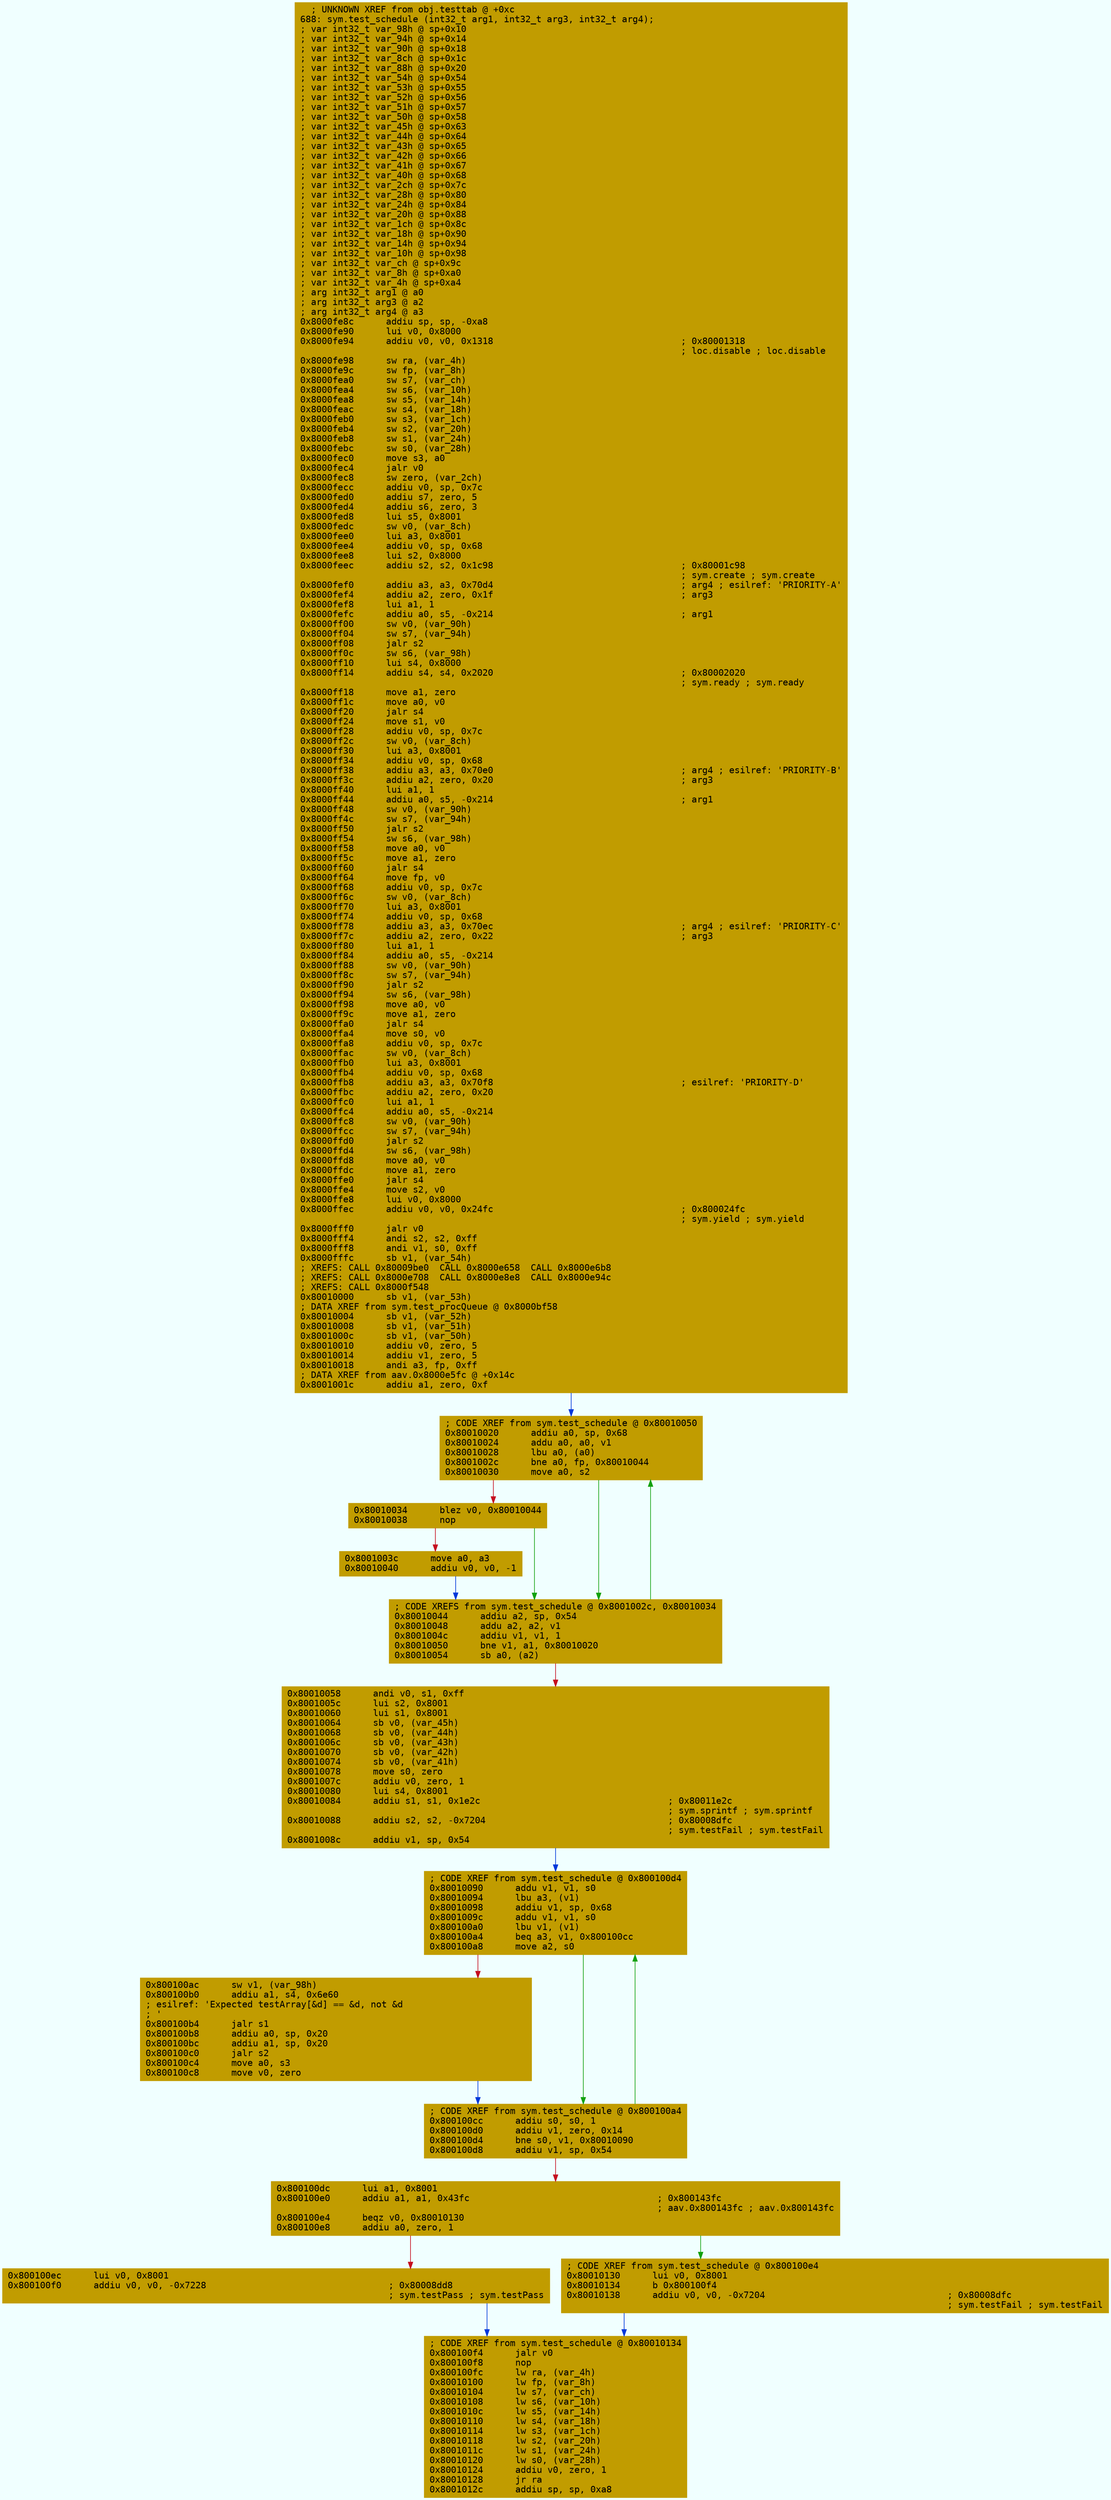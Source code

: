 digraph code {
	graph [bgcolor=azure fontsize=8 fontname="Courier" splines="ortho"];
	node [fillcolor=gray style=filled shape=box];
	edge [arrowhead="normal"];
	"0x8000fe8c" [URL="sym.test_schedule/0x8000fe8c", fillcolor="#c19c00",color="#c19c00", fontname="Courier",label="  ; UNKNOWN XREF from obj.testtab @ +0xc\l688: sym.test_schedule (int32_t arg1, int32_t arg3, int32_t arg4);\l; var int32_t var_98h @ sp+0x10\l; var int32_t var_94h @ sp+0x14\l; var int32_t var_90h @ sp+0x18\l; var int32_t var_8ch @ sp+0x1c\l; var int32_t var_88h @ sp+0x20\l; var int32_t var_54h @ sp+0x54\l; var int32_t var_53h @ sp+0x55\l; var int32_t var_52h @ sp+0x56\l; var int32_t var_51h @ sp+0x57\l; var int32_t var_50h @ sp+0x58\l; var int32_t var_45h @ sp+0x63\l; var int32_t var_44h @ sp+0x64\l; var int32_t var_43h @ sp+0x65\l; var int32_t var_42h @ sp+0x66\l; var int32_t var_41h @ sp+0x67\l; var int32_t var_40h @ sp+0x68\l; var int32_t var_2ch @ sp+0x7c\l; var int32_t var_28h @ sp+0x80\l; var int32_t var_24h @ sp+0x84\l; var int32_t var_20h @ sp+0x88\l; var int32_t var_1ch @ sp+0x8c\l; var int32_t var_18h @ sp+0x90\l; var int32_t var_14h @ sp+0x94\l; var int32_t var_10h @ sp+0x98\l; var int32_t var_ch @ sp+0x9c\l; var int32_t var_8h @ sp+0xa0\l; var int32_t var_4h @ sp+0xa4\l; arg int32_t arg1 @ a0\l; arg int32_t arg3 @ a2\l; arg int32_t arg4 @ a3\l0x8000fe8c      addiu sp, sp, -0xa8\l0x8000fe90      lui v0, 0x8000\l0x8000fe94      addiu v0, v0, 0x1318                                   ; 0x80001318\l                                                                       ; loc.disable ; loc.disable\l0x8000fe98      sw ra, (var_4h)\l0x8000fe9c      sw fp, (var_8h)\l0x8000fea0      sw s7, (var_ch)\l0x8000fea4      sw s6, (var_10h)\l0x8000fea8      sw s5, (var_14h)\l0x8000feac      sw s4, (var_18h)\l0x8000feb0      sw s3, (var_1ch)\l0x8000feb4      sw s2, (var_20h)\l0x8000feb8      sw s1, (var_24h)\l0x8000febc      sw s0, (var_28h)\l0x8000fec0      move s3, a0\l0x8000fec4      jalr v0\l0x8000fec8      sw zero, (var_2ch)\l0x8000fecc      addiu v0, sp, 0x7c\l0x8000fed0      addiu s7, zero, 5\l0x8000fed4      addiu s6, zero, 3\l0x8000fed8      lui s5, 0x8001\l0x8000fedc      sw v0, (var_8ch)\l0x8000fee0      lui a3, 0x8001\l0x8000fee4      addiu v0, sp, 0x68\l0x8000fee8      lui s2, 0x8000\l0x8000feec      addiu s2, s2, 0x1c98                                   ; 0x80001c98\l                                                                       ; sym.create ; sym.create\l0x8000fef0      addiu a3, a3, 0x70d4                                   ; arg4 ; esilref: 'PRIORITY-A'\l0x8000fef4      addiu a2, zero, 0x1f                                   ; arg3\l0x8000fef8      lui a1, 1\l0x8000fefc      addiu a0, s5, -0x214                                   ; arg1\l0x8000ff00      sw v0, (var_90h)\l0x8000ff04      sw s7, (var_94h)\l0x8000ff08      jalr s2\l0x8000ff0c      sw s6, (var_98h)\l0x8000ff10      lui s4, 0x8000\l0x8000ff14      addiu s4, s4, 0x2020                                   ; 0x80002020\l                                                                       ; sym.ready ; sym.ready\l0x8000ff18      move a1, zero\l0x8000ff1c      move a0, v0\l0x8000ff20      jalr s4\l0x8000ff24      move s1, v0\l0x8000ff28      addiu v0, sp, 0x7c\l0x8000ff2c      sw v0, (var_8ch)\l0x8000ff30      lui a3, 0x8001\l0x8000ff34      addiu v0, sp, 0x68\l0x8000ff38      addiu a3, a3, 0x70e0                                   ; arg4 ; esilref: 'PRIORITY-B'\l0x8000ff3c      addiu a2, zero, 0x20                                   ; arg3\l0x8000ff40      lui a1, 1\l0x8000ff44      addiu a0, s5, -0x214                                   ; arg1\l0x8000ff48      sw v0, (var_90h)\l0x8000ff4c      sw s7, (var_94h)\l0x8000ff50      jalr s2\l0x8000ff54      sw s6, (var_98h)\l0x8000ff58      move a0, v0\l0x8000ff5c      move a1, zero\l0x8000ff60      jalr s4\l0x8000ff64      move fp, v0\l0x8000ff68      addiu v0, sp, 0x7c\l0x8000ff6c      sw v0, (var_8ch)\l0x8000ff70      lui a3, 0x8001\l0x8000ff74      addiu v0, sp, 0x68\l0x8000ff78      addiu a3, a3, 0x70ec                                   ; arg4 ; esilref: 'PRIORITY-C'\l0x8000ff7c      addiu a2, zero, 0x22                                   ; arg3\l0x8000ff80      lui a1, 1\l0x8000ff84      addiu a0, s5, -0x214\l0x8000ff88      sw v0, (var_90h)\l0x8000ff8c      sw s7, (var_94h)\l0x8000ff90      jalr s2\l0x8000ff94      sw s6, (var_98h)\l0x8000ff98      move a0, v0\l0x8000ff9c      move a1, zero\l0x8000ffa0      jalr s4\l0x8000ffa4      move s0, v0\l0x8000ffa8      addiu v0, sp, 0x7c\l0x8000ffac      sw v0, (var_8ch)\l0x8000ffb0      lui a3, 0x8001\l0x8000ffb4      addiu v0, sp, 0x68\l0x8000ffb8      addiu a3, a3, 0x70f8                                   ; esilref: 'PRIORITY-D'\l0x8000ffbc      addiu a2, zero, 0x20\l0x8000ffc0      lui a1, 1\l0x8000ffc4      addiu a0, s5, -0x214\l0x8000ffc8      sw v0, (var_90h)\l0x8000ffcc      sw s7, (var_94h)\l0x8000ffd0      jalr s2\l0x8000ffd4      sw s6, (var_98h)\l0x8000ffd8      move a0, v0\l0x8000ffdc      move a1, zero\l0x8000ffe0      jalr s4\l0x8000ffe4      move s2, v0\l0x8000ffe8      lui v0, 0x8000\l0x8000ffec      addiu v0, v0, 0x24fc                                   ; 0x800024fc\l                                                                       ; sym.yield ; sym.yield\l0x8000fff0      jalr v0\l0x8000fff4      andi s2, s2, 0xff\l0x8000fff8      andi v1, s0, 0xff\l0x8000fffc      sb v1, (var_54h)\l; XREFS: CALL 0x80009be0  CALL 0x8000e658  CALL 0x8000e6b8  \l; XREFS: CALL 0x8000e708  CALL 0x8000e8e8  CALL 0x8000e94c  \l; XREFS: CALL 0x8000f548  \l0x80010000      sb v1, (var_53h)\l; DATA XREF from sym.test_procQueue @ 0x8000bf58\l0x80010004      sb v1, (var_52h)\l0x80010008      sb v1, (var_51h)\l0x8001000c      sb v1, (var_50h)\l0x80010010      addiu v0, zero, 5\l0x80010014      addiu v1, zero, 5\l0x80010018      andi a3, fp, 0xff\l; DATA XREF from aav.0x8000e5fc @ +0x14c\l0x8001001c      addiu a1, zero, 0xf\l"]
	"0x80010020" [URL="sym.test_schedule/0x80010020", fillcolor="#c19c00",color="#c19c00", fontname="Courier",label="; CODE XREF from sym.test_schedule @ 0x80010050\l0x80010020      addiu a0, sp, 0x68\l0x80010024      addu a0, a0, v1\l0x80010028      lbu a0, (a0)\l0x8001002c      bne a0, fp, 0x80010044\l0x80010030      move a0, s2\l"]
	"0x80010034" [URL="sym.test_schedule/0x80010034", fillcolor="#c19c00",color="#c19c00", fontname="Courier",label="0x80010034      blez v0, 0x80010044\l0x80010038      nop\l"]
	"0x8001003c" [URL="sym.test_schedule/0x8001003c", fillcolor="#c19c00",color="#c19c00", fontname="Courier",label="0x8001003c      move a0, a3\l0x80010040      addiu v0, v0, -1\l"]
	"0x80010044" [URL="sym.test_schedule/0x80010044", fillcolor="#c19c00",color="#c19c00", fontname="Courier",label="; CODE XREFS from sym.test_schedule @ 0x8001002c, 0x80010034\l0x80010044      addiu a2, sp, 0x54\l0x80010048      addu a2, a2, v1\l0x8001004c      addiu v1, v1, 1\l0x80010050      bne v1, a1, 0x80010020\l0x80010054      sb a0, (a2)\l"]
	"0x80010058" [URL="sym.test_schedule/0x80010058", fillcolor="#c19c00",color="#c19c00", fontname="Courier",label="0x80010058      andi v0, s1, 0xff\l0x8001005c      lui s2, 0x8001\l0x80010060      lui s1, 0x8001\l0x80010064      sb v0, (var_45h)\l0x80010068      sb v0, (var_44h)\l0x8001006c      sb v0, (var_43h)\l0x80010070      sb v0, (var_42h)\l0x80010074      sb v0, (var_41h)\l0x80010078      move s0, zero\l0x8001007c      addiu v0, zero, 1\l0x80010080      lui s4, 0x8001\l0x80010084      addiu s1, s1, 0x1e2c                                   ; 0x80011e2c\l                                                                       ; sym.sprintf ; sym.sprintf\l0x80010088      addiu s2, s2, -0x7204                                  ; 0x80008dfc\l                                                                       ; sym.testFail ; sym.testFail\l0x8001008c      addiu v1, sp, 0x54\l"]
	"0x80010090" [URL="sym.test_schedule/0x80010090", fillcolor="#c19c00",color="#c19c00", fontname="Courier",label="; CODE XREF from sym.test_schedule @ 0x800100d4\l0x80010090      addu v1, v1, s0\l0x80010094      lbu a3, (v1)\l0x80010098      addiu v1, sp, 0x68\l0x8001009c      addu v1, v1, s0\l0x800100a0      lbu v1, (v1)\l0x800100a4      beq a3, v1, 0x800100cc\l0x800100a8      move a2, s0\l"]
	"0x800100ac" [URL="sym.test_schedule/0x800100ac", fillcolor="#c19c00",color="#c19c00", fontname="Courier",label="0x800100ac      sw v1, (var_98h)\l0x800100b0      addiu a1, s4, 0x6e60                                   \l; esilref: 'Expected testArray[&d] == &d, not &d\l; '\l0x800100b4      jalr s1\l0x800100b8      addiu a0, sp, 0x20\l0x800100bc      addiu a1, sp, 0x20\l0x800100c0      jalr s2\l0x800100c4      move a0, s3\l0x800100c8      move v0, zero\l"]
	"0x800100cc" [URL="sym.test_schedule/0x800100cc", fillcolor="#c19c00",color="#c19c00", fontname="Courier",label="; CODE XREF from sym.test_schedule @ 0x800100a4\l0x800100cc      addiu s0, s0, 1\l0x800100d0      addiu v1, zero, 0x14\l0x800100d4      bne s0, v1, 0x80010090\l0x800100d8      addiu v1, sp, 0x54\l"]
	"0x800100dc" [URL="sym.test_schedule/0x800100dc", fillcolor="#c19c00",color="#c19c00", fontname="Courier",label="0x800100dc      lui a1, 0x8001\l0x800100e0      addiu a1, a1, 0x43fc                                   ; 0x800143fc\l                                                                       ; aav.0x800143fc ; aav.0x800143fc\l0x800100e4      beqz v0, 0x80010130\l0x800100e8      addiu a0, zero, 1\l"]
	"0x800100ec" [URL="sym.test_schedule/0x800100ec", fillcolor="#c19c00",color="#c19c00", fontname="Courier",label="0x800100ec      lui v0, 0x8001\l0x800100f0      addiu v0, v0, -0x7228                                  ; 0x80008dd8\l                                                                       ; sym.testPass ; sym.testPass\l"]
	"0x800100f4" [URL="sym.test_schedule/0x800100f4", fillcolor="#c19c00",color="#c19c00", fontname="Courier",label="; CODE XREF from sym.test_schedule @ 0x80010134\l0x800100f4      jalr v0\l0x800100f8      nop\l0x800100fc      lw ra, (var_4h)\l0x80010100      lw fp, (var_8h)\l0x80010104      lw s7, (var_ch)\l0x80010108      lw s6, (var_10h)\l0x8001010c      lw s5, (var_14h)\l0x80010110      lw s4, (var_18h)\l0x80010114      lw s3, (var_1ch)\l0x80010118      lw s2, (var_20h)\l0x8001011c      lw s1, (var_24h)\l0x80010120      lw s0, (var_28h)\l0x80010124      addiu v0, zero, 1\l0x80010128      jr ra\l0x8001012c      addiu sp, sp, 0xa8\l"]
	"0x80010130" [URL="sym.test_schedule/0x80010130", fillcolor="#c19c00",color="#c19c00", fontname="Courier",label="; CODE XREF from sym.test_schedule @ 0x800100e4\l0x80010130      lui v0, 0x8001\l0x80010134      b 0x800100f4\l0x80010138      addiu v0, v0, -0x7204                                  ; 0x80008dfc\l                                                                       ; sym.testFail ; sym.testFail\l"]
        "0x8000fe8c" -> "0x80010020" [color="#0037da"];
        "0x80010020" -> "0x80010044" [color="#13a10e"];
        "0x80010020" -> "0x80010034" [color="#c50f1f"];
        "0x80010034" -> "0x80010044" [color="#13a10e"];
        "0x80010034" -> "0x8001003c" [color="#c50f1f"];
        "0x8001003c" -> "0x80010044" [color="#0037da"];
        "0x80010044" -> "0x80010020" [color="#13a10e"];
        "0x80010044" -> "0x80010058" [color="#c50f1f"];
        "0x80010058" -> "0x80010090" [color="#0037da"];
        "0x80010090" -> "0x800100cc" [color="#13a10e"];
        "0x80010090" -> "0x800100ac" [color="#c50f1f"];
        "0x800100ac" -> "0x800100cc" [color="#0037da"];
        "0x800100cc" -> "0x80010090" [color="#13a10e"];
        "0x800100cc" -> "0x800100dc" [color="#c50f1f"];
        "0x800100dc" -> "0x80010130" [color="#13a10e"];
        "0x800100dc" -> "0x800100ec" [color="#c50f1f"];
        "0x800100ec" -> "0x800100f4" [color="#0037da"];
        "0x80010130" -> "0x800100f4" [color="#0037da"];
}
